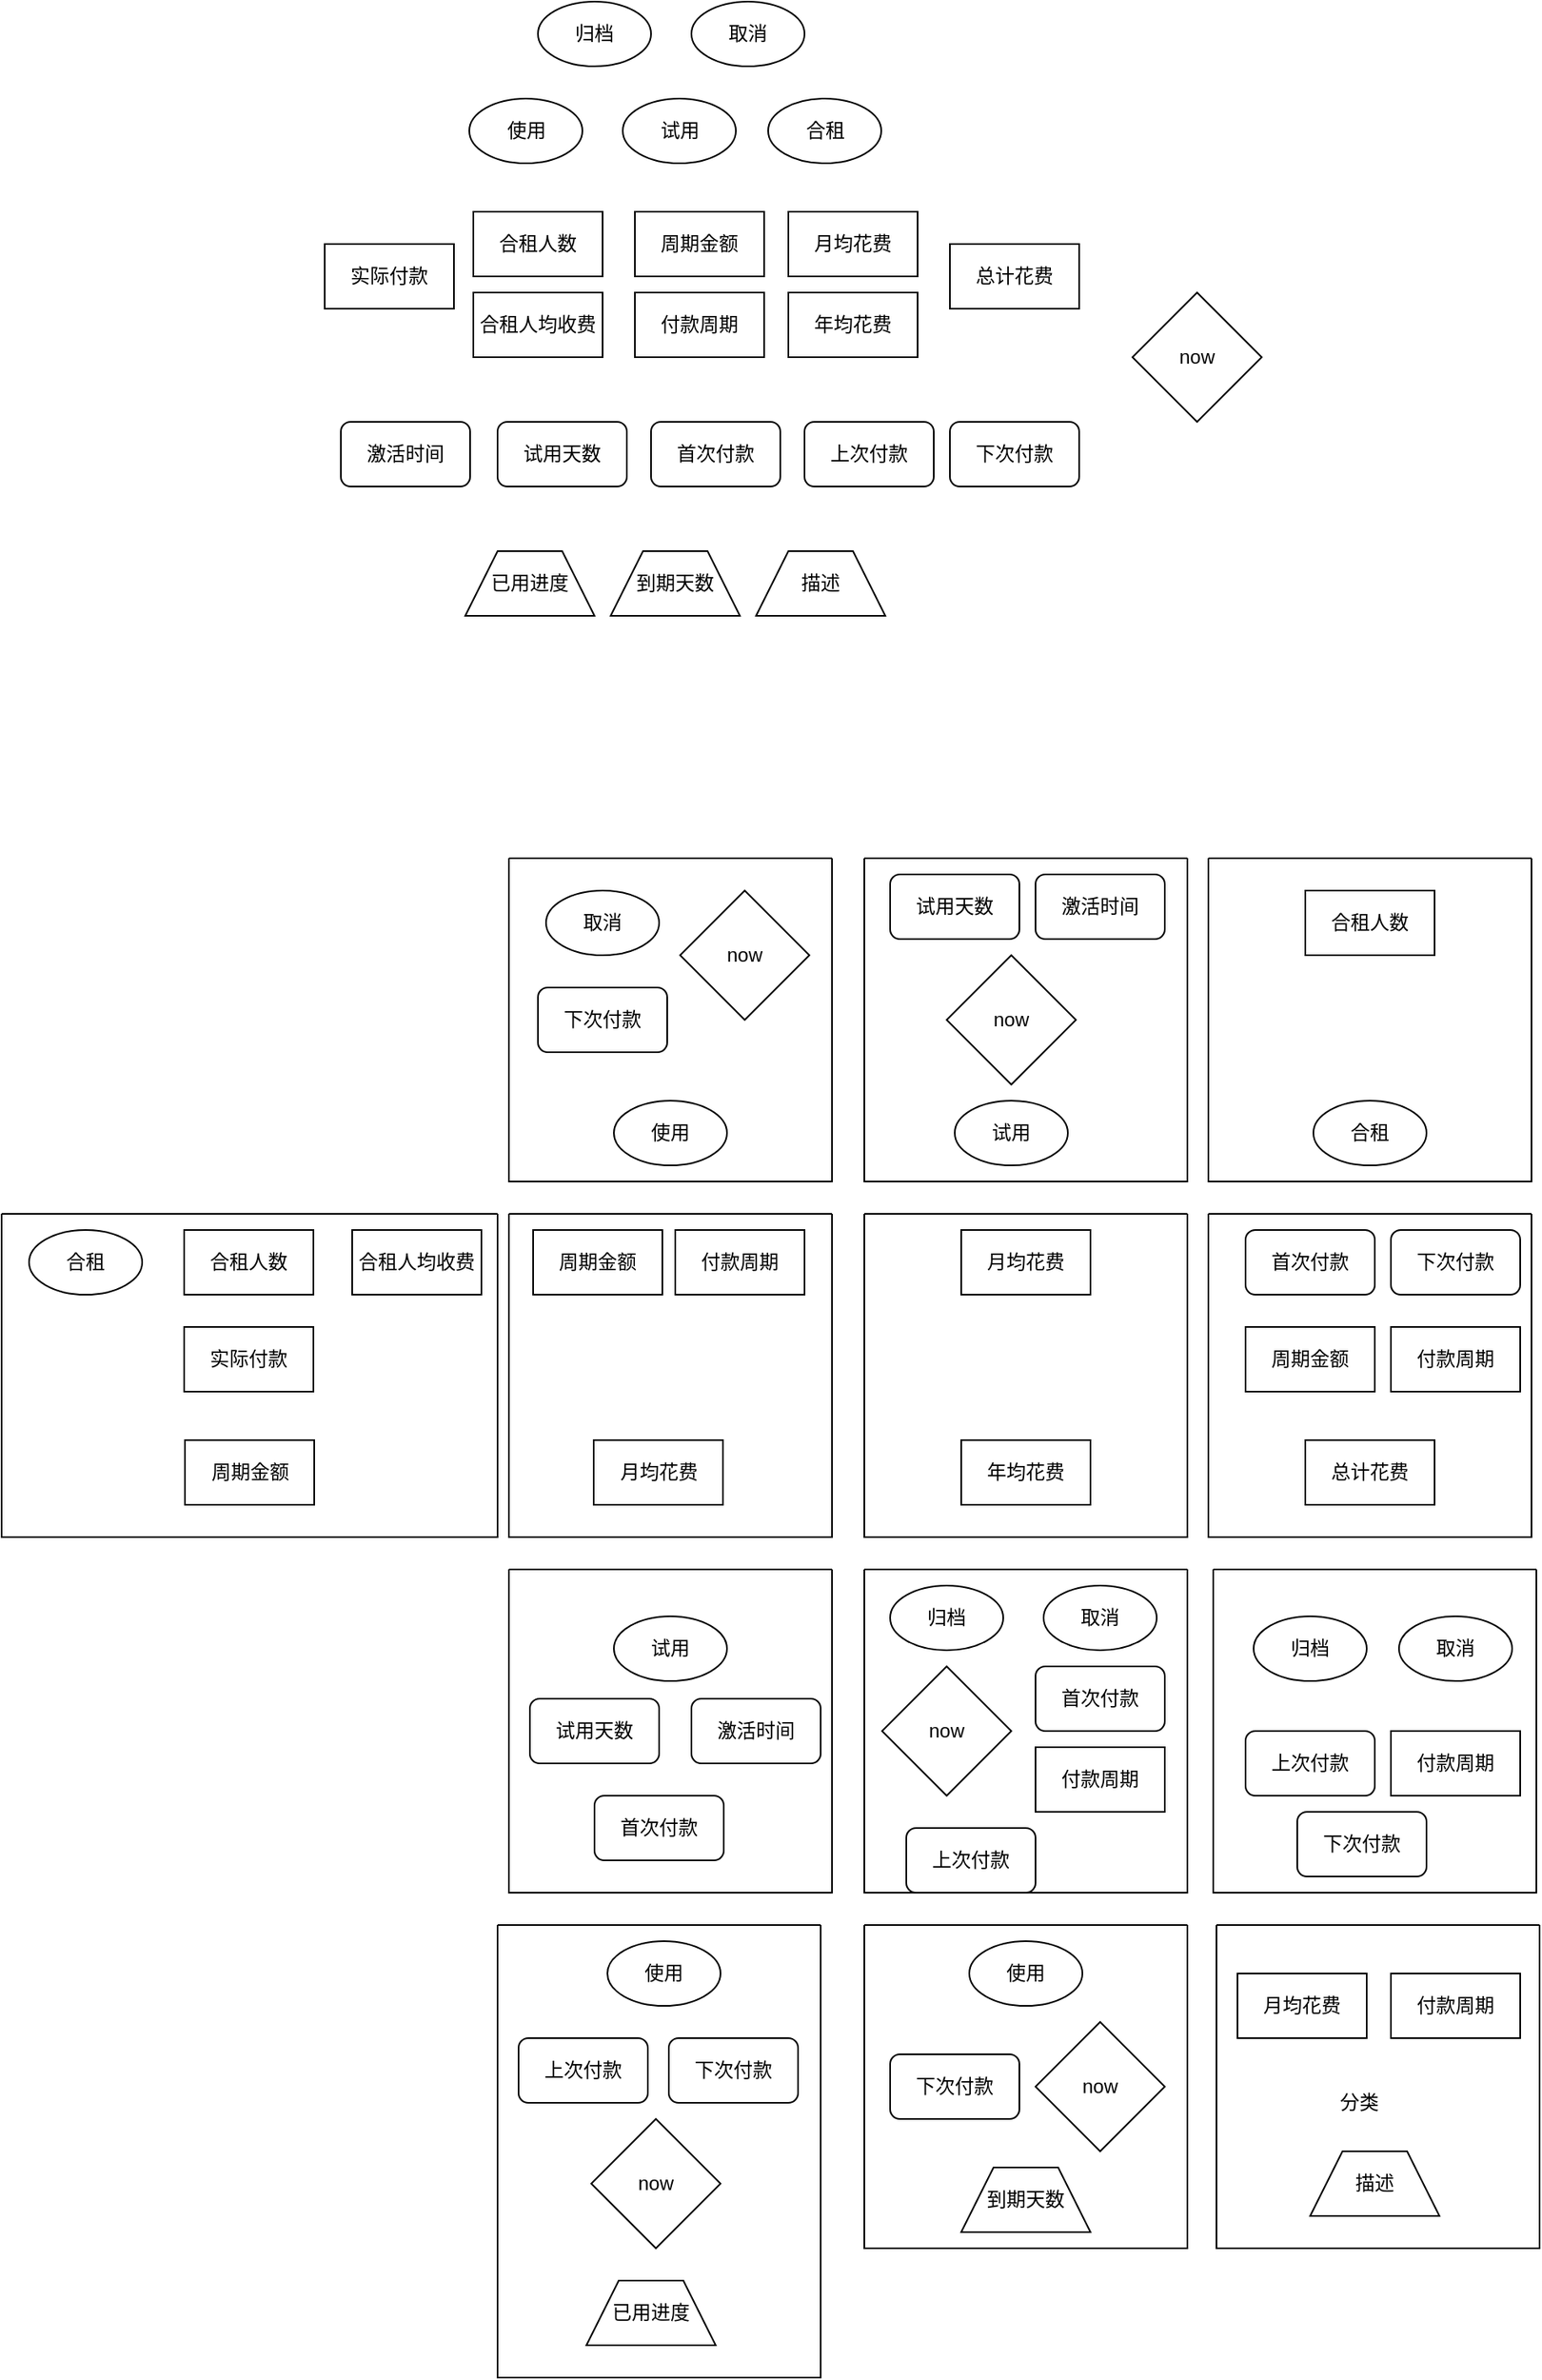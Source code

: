 <mxfile version="18.0.0" type="github">
  <diagram id="C5RBs43oDa-KdzZeNtuy" name="Page-1">
    <mxGraphModel dx="1865" dy="547" grid="1" gridSize="10" guides="1" tooltips="1" connect="1" arrows="1" fold="1" page="1" pageScale="1" pageWidth="827" pageHeight="1169" math="0" shadow="0">
      <root>
        <mxCell id="WIyWlLk6GJQsqaUBKTNV-0" />
        <mxCell id="WIyWlLk6GJQsqaUBKTNV-1" parent="WIyWlLk6GJQsqaUBKTNV-0" />
        <mxCell id="hNW3pUml-DLnn2sBiEHX-16" value="试用" style="ellipse;whiteSpace=wrap;html=1;rounded=0;" parent="WIyWlLk6GJQsqaUBKTNV-1" vertex="1">
          <mxGeometry x="-435.5" y="230" width="70" height="40" as="geometry" />
        </mxCell>
        <mxCell id="hNW3pUml-DLnn2sBiEHX-17" value="合租" style="ellipse;whiteSpace=wrap;html=1;rounded=0;" parent="WIyWlLk6GJQsqaUBKTNV-1" vertex="1">
          <mxGeometry x="-345.5" y="230" width="70" height="40" as="geometry" />
        </mxCell>
        <mxCell id="hNW3pUml-DLnn2sBiEHX-18" value="取消" style="ellipse;whiteSpace=wrap;html=1;rounded=0;" parent="WIyWlLk6GJQsqaUBKTNV-1" vertex="1">
          <mxGeometry x="-393" y="170" width="70" height="40" as="geometry" />
        </mxCell>
        <mxCell id="hNW3pUml-DLnn2sBiEHX-19" value="归档" style="ellipse;whiteSpace=wrap;html=1;rounded=0;" parent="WIyWlLk6GJQsqaUBKTNV-1" vertex="1">
          <mxGeometry x="-488" y="170" width="70" height="40" as="geometry" />
        </mxCell>
        <mxCell id="hNW3pUml-DLnn2sBiEHX-20" value="使用" style="ellipse;whiteSpace=wrap;html=1;rounded=0;" parent="WIyWlLk6GJQsqaUBKTNV-1" vertex="1">
          <mxGeometry x="-530.5" y="230" width="70" height="40" as="geometry" />
        </mxCell>
        <mxCell id="hNW3pUml-DLnn2sBiEHX-21" value="激活时间" style="rounded=1;whiteSpace=wrap;html=1;" parent="WIyWlLk6GJQsqaUBKTNV-1" vertex="1">
          <mxGeometry x="-610" y="430" width="80" height="40" as="geometry" />
        </mxCell>
        <mxCell id="hNW3pUml-DLnn2sBiEHX-22" value="首次付款" style="rounded=1;whiteSpace=wrap;html=1;" parent="WIyWlLk6GJQsqaUBKTNV-1" vertex="1">
          <mxGeometry x="-418" y="430" width="80" height="40" as="geometry" />
        </mxCell>
        <mxCell id="hNW3pUml-DLnn2sBiEHX-23" value="上次付款" style="rounded=1;whiteSpace=wrap;html=1;" parent="WIyWlLk6GJQsqaUBKTNV-1" vertex="1">
          <mxGeometry x="-323" y="430" width="80" height="40" as="geometry" />
        </mxCell>
        <mxCell id="hNW3pUml-DLnn2sBiEHX-24" value="下次付款" style="rounded=1;whiteSpace=wrap;html=1;" parent="WIyWlLk6GJQsqaUBKTNV-1" vertex="1">
          <mxGeometry x="-233" y="430" width="80" height="40" as="geometry" />
        </mxCell>
        <mxCell id="hNW3pUml-DLnn2sBiEHX-25" value="月均花费" style="whiteSpace=wrap;html=1;rounded=0;" parent="WIyWlLk6GJQsqaUBKTNV-1" vertex="1">
          <mxGeometry x="-333" y="300" width="80" height="40" as="geometry" />
        </mxCell>
        <mxCell id="hNW3pUml-DLnn2sBiEHX-28" value="年均花费" style="whiteSpace=wrap;html=1;rounded=0;" parent="WIyWlLk6GJQsqaUBKTNV-1" vertex="1">
          <mxGeometry x="-333" y="350" width="80" height="40" as="geometry" />
        </mxCell>
        <mxCell id="hNW3pUml-DLnn2sBiEHX-29" value="周期金额" style="whiteSpace=wrap;html=1;rounded=0;" parent="WIyWlLk6GJQsqaUBKTNV-1" vertex="1">
          <mxGeometry x="-428" y="300" width="80" height="40" as="geometry" />
        </mxCell>
        <mxCell id="hNW3pUml-DLnn2sBiEHX-30" value="总计花费" style="whiteSpace=wrap;html=1;rounded=0;" parent="WIyWlLk6GJQsqaUBKTNV-1" vertex="1">
          <mxGeometry x="-233" y="320" width="80" height="40" as="geometry" />
        </mxCell>
        <mxCell id="hNW3pUml-DLnn2sBiEHX-34" value="实际付款" style="whiteSpace=wrap;html=1;rounded=0;" parent="WIyWlLk6GJQsqaUBKTNV-1" vertex="1">
          <mxGeometry x="-620" y="320" width="80" height="40" as="geometry" />
        </mxCell>
        <mxCell id="hNW3pUml-DLnn2sBiEHX-39" value="已用进度" style="shape=trapezoid;perimeter=trapezoidPerimeter;whiteSpace=wrap;html=1;fixedSize=1;rounded=0;" parent="WIyWlLk6GJQsqaUBKTNV-1" vertex="1">
          <mxGeometry x="-533" y="510" width="80" height="40" as="geometry" />
        </mxCell>
        <mxCell id="hNW3pUml-DLnn2sBiEHX-40" value="到期天数" style="shape=trapezoid;perimeter=trapezoidPerimeter;whiteSpace=wrap;html=1;fixedSize=1;rounded=0;" parent="WIyWlLk6GJQsqaUBKTNV-1" vertex="1">
          <mxGeometry x="-443" y="510" width="80" height="40" as="geometry" />
        </mxCell>
        <mxCell id="hNW3pUml-DLnn2sBiEHX-41" value="描述" style="shape=trapezoid;perimeter=trapezoidPerimeter;whiteSpace=wrap;html=1;fixedSize=1;rounded=0;" parent="WIyWlLk6GJQsqaUBKTNV-1" vertex="1">
          <mxGeometry x="-353" y="510" width="80" height="40" as="geometry" />
        </mxCell>
        <mxCell id="hNW3pUml-DLnn2sBiEHX-42" value="付款周期" style="whiteSpace=wrap;html=1;rounded=0;" parent="WIyWlLk6GJQsqaUBKTNV-1" vertex="1">
          <mxGeometry x="-428" y="350" width="80" height="40" as="geometry" />
        </mxCell>
        <mxCell id="hNW3pUml-DLnn2sBiEHX-43" value="试用天数" style="rounded=1;whiteSpace=wrap;html=1;" parent="WIyWlLk6GJQsqaUBKTNV-1" vertex="1">
          <mxGeometry x="-513" y="430" width="80" height="40" as="geometry" />
        </mxCell>
        <mxCell id="hNW3pUml-DLnn2sBiEHX-44" value="合租人数" style="whiteSpace=wrap;html=1;rounded=0;" parent="WIyWlLk6GJQsqaUBKTNV-1" vertex="1">
          <mxGeometry x="-528" y="300" width="80" height="40" as="geometry" />
        </mxCell>
        <mxCell id="hNW3pUml-DLnn2sBiEHX-45" value="合租人均收费" style="whiteSpace=wrap;html=1;rounded=0;" parent="WIyWlLk6GJQsqaUBKTNV-1" vertex="1">
          <mxGeometry x="-528" y="350" width="80" height="40" as="geometry" />
        </mxCell>
        <mxCell id="R6iBqLD09b7fv7r1drq2-0" value="" style="swimlane;startSize=0;rounded=0;" parent="WIyWlLk6GJQsqaUBKTNV-1" vertex="1">
          <mxGeometry x="-820" y="920" width="307" height="200" as="geometry">
            <mxRectangle x="-773" y="660" width="80" height="70" as="alternateBounds" />
          </mxGeometry>
        </mxCell>
        <mxCell id="R6iBqLD09b7fv7r1drq2-7" value="周期金额" style="whiteSpace=wrap;html=1;rounded=0;" parent="R6iBqLD09b7fv7r1drq2-0" vertex="1">
          <mxGeometry x="113.5" y="140" width="80" height="40" as="geometry" />
        </mxCell>
        <mxCell id="R6iBqLD09b7fv7r1drq2-8" value="合租" style="ellipse;whiteSpace=wrap;html=1;rounded=0;" parent="R6iBqLD09b7fv7r1drq2-0" vertex="1">
          <mxGeometry x="17" y="10" width="70" height="40" as="geometry" />
        </mxCell>
        <mxCell id="R6iBqLD09b7fv7r1drq2-9" value="实际付款" style="whiteSpace=wrap;html=1;rounded=0;" parent="R6iBqLD09b7fv7r1drq2-0" vertex="1">
          <mxGeometry x="113" y="70" width="80" height="40" as="geometry" />
        </mxCell>
        <mxCell id="R6iBqLD09b7fv7r1drq2-10" value="合租人数" style="whiteSpace=wrap;html=1;rounded=0;" parent="R6iBqLD09b7fv7r1drq2-0" vertex="1">
          <mxGeometry x="113" y="10" width="80" height="40" as="geometry" />
        </mxCell>
        <mxCell id="R6iBqLD09b7fv7r1drq2-11" value="合租人均收费" style="whiteSpace=wrap;html=1;rounded=0;" parent="R6iBqLD09b7fv7r1drq2-0" vertex="1">
          <mxGeometry x="217" y="10" width="80" height="40" as="geometry" />
        </mxCell>
        <mxCell id="R6iBqLD09b7fv7r1drq2-14" value="" style="swimlane;startSize=0;rounded=0;" parent="WIyWlLk6GJQsqaUBKTNV-1" vertex="1">
          <mxGeometry x="-506" y="920" width="200" height="200" as="geometry" />
        </mxCell>
        <mxCell id="R6iBqLD09b7fv7r1drq2-16" value="月均花费" style="whiteSpace=wrap;html=1;rounded=0;" parent="R6iBqLD09b7fv7r1drq2-14" vertex="1">
          <mxGeometry x="52.5" y="140" width="80" height="40" as="geometry" />
        </mxCell>
        <mxCell id="R6iBqLD09b7fv7r1drq2-17" value="周期金额" style="whiteSpace=wrap;html=1;rounded=0;" parent="R6iBqLD09b7fv7r1drq2-14" vertex="1">
          <mxGeometry x="15" y="10" width="80" height="40" as="geometry" />
        </mxCell>
        <mxCell id="R6iBqLD09b7fv7r1drq2-18" value="付款周期" style="whiteSpace=wrap;html=1;rounded=0;" parent="R6iBqLD09b7fv7r1drq2-14" vertex="1">
          <mxGeometry x="103" y="10" width="80" height="40" as="geometry" />
        </mxCell>
        <mxCell id="R6iBqLD09b7fv7r1drq2-15" value="" style="swimlane;startSize=0;rounded=0;" parent="WIyWlLk6GJQsqaUBKTNV-1" vertex="1">
          <mxGeometry x="-286" y="920" width="200" height="200" as="geometry" />
        </mxCell>
        <mxCell id="R6iBqLD09b7fv7r1drq2-19" value="年均花费" style="whiteSpace=wrap;html=1;rounded=0;" parent="R6iBqLD09b7fv7r1drq2-15" vertex="1">
          <mxGeometry x="60" y="140" width="80" height="40" as="geometry" />
        </mxCell>
        <mxCell id="R6iBqLD09b7fv7r1drq2-20" value="月均花费" style="whiteSpace=wrap;html=1;rounded=0;" parent="R6iBqLD09b7fv7r1drq2-15" vertex="1">
          <mxGeometry x="60" y="10" width="80" height="40" as="geometry" />
        </mxCell>
        <mxCell id="R6iBqLD09b7fv7r1drq2-21" value="" style="swimlane;startSize=0;rounded=0;" parent="WIyWlLk6GJQsqaUBKTNV-1" vertex="1">
          <mxGeometry x="-73" y="920" width="200" height="200" as="geometry" />
        </mxCell>
        <mxCell id="R6iBqLD09b7fv7r1drq2-22" value="总计花费" style="whiteSpace=wrap;html=1;rounded=0;" parent="R6iBqLD09b7fv7r1drq2-21" vertex="1">
          <mxGeometry x="60" y="140" width="80" height="40" as="geometry" />
        </mxCell>
        <mxCell id="A5qGSlLvOMLkl97b7kZK-0" value="首次付款" style="rounded=1;whiteSpace=wrap;html=1;" vertex="1" parent="R6iBqLD09b7fv7r1drq2-21">
          <mxGeometry x="23" y="10" width="80" height="40" as="geometry" />
        </mxCell>
        <mxCell id="A5qGSlLvOMLkl97b7kZK-1" value="下次付款" style="rounded=1;whiteSpace=wrap;html=1;" vertex="1" parent="R6iBqLD09b7fv7r1drq2-21">
          <mxGeometry x="113" y="10" width="80" height="40" as="geometry" />
        </mxCell>
        <mxCell id="A5qGSlLvOMLkl97b7kZK-2" value="周期金额" style="whiteSpace=wrap;html=1;rounded=0;" vertex="1" parent="R6iBqLD09b7fv7r1drq2-21">
          <mxGeometry x="23" y="70" width="80" height="40" as="geometry" />
        </mxCell>
        <mxCell id="A5qGSlLvOMLkl97b7kZK-3" value="付款周期" style="whiteSpace=wrap;html=1;rounded=0;" vertex="1" parent="R6iBqLD09b7fv7r1drq2-21">
          <mxGeometry x="113" y="70" width="80" height="40" as="geometry" />
        </mxCell>
        <mxCell id="R6iBqLD09b7fv7r1drq2-24" value="" style="swimlane;startSize=0;rounded=0;" parent="WIyWlLk6GJQsqaUBKTNV-1" vertex="1">
          <mxGeometry x="-506" y="700" width="200" height="200" as="geometry" />
        </mxCell>
        <mxCell id="R6iBqLD09b7fv7r1drq2-25" value="使用" style="ellipse;whiteSpace=wrap;html=1;rounded=0;" parent="R6iBqLD09b7fv7r1drq2-24" vertex="1">
          <mxGeometry x="65" y="150" width="70" height="40" as="geometry" />
        </mxCell>
        <mxCell id="A5qGSlLvOMLkl97b7kZK-4" value="now" style="rhombus;whiteSpace=wrap;html=1;rounded=0;" vertex="1" parent="R6iBqLD09b7fv7r1drq2-24">
          <mxGeometry x="106" y="20" width="80" height="80" as="geometry" />
        </mxCell>
        <mxCell id="A5qGSlLvOMLkl97b7kZK-5" value="下次付款" style="rounded=1;whiteSpace=wrap;html=1;" vertex="1" parent="R6iBqLD09b7fv7r1drq2-24">
          <mxGeometry x="18" y="80" width="80" height="40" as="geometry" />
        </mxCell>
        <mxCell id="A5qGSlLvOMLkl97b7kZK-32" value="取消" style="ellipse;whiteSpace=wrap;html=1;rounded=0;" vertex="1" parent="R6iBqLD09b7fv7r1drq2-24">
          <mxGeometry x="23" y="20" width="70" height="40" as="geometry" />
        </mxCell>
        <mxCell id="R6iBqLD09b7fv7r1drq2-26" value="" style="swimlane;startSize=0;rounded=0;" parent="WIyWlLk6GJQsqaUBKTNV-1" vertex="1">
          <mxGeometry x="-73" y="700" width="200" height="200" as="geometry" />
        </mxCell>
        <mxCell id="R6iBqLD09b7fv7r1drq2-30" value="合租" style="ellipse;whiteSpace=wrap;html=1;rounded=0;" parent="R6iBqLD09b7fv7r1drq2-26" vertex="1">
          <mxGeometry x="65" y="150" width="70" height="40" as="geometry" />
        </mxCell>
        <mxCell id="R6iBqLD09b7fv7r1drq2-31" value="合租人数" style="whiteSpace=wrap;html=1;rounded=0;" parent="R6iBqLD09b7fv7r1drq2-26" vertex="1">
          <mxGeometry x="60" y="20" width="80" height="40" as="geometry" />
        </mxCell>
        <mxCell id="R6iBqLD09b7fv7r1drq2-27" value="" style="swimlane;startSize=0;rounded=0;" parent="WIyWlLk6GJQsqaUBKTNV-1" vertex="1">
          <mxGeometry x="-286" y="700" width="200" height="200" as="geometry" />
        </mxCell>
        <mxCell id="R6iBqLD09b7fv7r1drq2-29" value="试用" style="ellipse;whiteSpace=wrap;html=1;rounded=0;" parent="R6iBqLD09b7fv7r1drq2-27" vertex="1">
          <mxGeometry x="56" y="150" width="70" height="40" as="geometry" />
        </mxCell>
        <mxCell id="R6iBqLD09b7fv7r1drq2-32" value="试用天数" style="rounded=1;whiteSpace=wrap;html=1;" parent="R6iBqLD09b7fv7r1drq2-27" vertex="1">
          <mxGeometry x="16" y="10" width="80" height="40" as="geometry" />
        </mxCell>
        <mxCell id="A5qGSlLvOMLkl97b7kZK-6" value="激活时间" style="rounded=1;whiteSpace=wrap;html=1;" vertex="1" parent="R6iBqLD09b7fv7r1drq2-27">
          <mxGeometry x="106" y="10" width="80" height="40" as="geometry" />
        </mxCell>
        <mxCell id="A5qGSlLvOMLkl97b7kZK-7" value="now" style="rhombus;whiteSpace=wrap;html=1;rounded=0;" vertex="1" parent="R6iBqLD09b7fv7r1drq2-27">
          <mxGeometry x="51" y="60" width="80" height="80" as="geometry" />
        </mxCell>
        <mxCell id="R6iBqLD09b7fv7r1drq2-34" value="" style="swimlane;startSize=0;rounded=0;" parent="WIyWlLk6GJQsqaUBKTNV-1" vertex="1">
          <mxGeometry x="-506" y="1140" width="200" height="200" as="geometry" />
        </mxCell>
        <mxCell id="R6iBqLD09b7fv7r1drq2-37" value="首次付款" style="rounded=1;whiteSpace=wrap;html=1;" parent="R6iBqLD09b7fv7r1drq2-34" vertex="1">
          <mxGeometry x="53" y="140" width="80" height="40" as="geometry" />
        </mxCell>
        <mxCell id="A5qGSlLvOMLkl97b7kZK-9" value="激活时间" style="rounded=1;whiteSpace=wrap;html=1;" vertex="1" parent="R6iBqLD09b7fv7r1drq2-34">
          <mxGeometry x="113" y="80" width="80" height="40" as="geometry" />
        </mxCell>
        <mxCell id="A5qGSlLvOMLkl97b7kZK-10" value="试用天数" style="rounded=1;whiteSpace=wrap;html=1;" vertex="1" parent="R6iBqLD09b7fv7r1drq2-34">
          <mxGeometry x="13" y="80" width="80" height="40" as="geometry" />
        </mxCell>
        <mxCell id="A5qGSlLvOMLkl97b7kZK-11" value="试用" style="ellipse;whiteSpace=wrap;html=1;rounded=0;" vertex="1" parent="R6iBqLD09b7fv7r1drq2-34">
          <mxGeometry x="65" y="29" width="70" height="40" as="geometry" />
        </mxCell>
        <mxCell id="R6iBqLD09b7fv7r1drq2-35" value="" style="swimlane;startSize=0;rounded=0;" parent="WIyWlLk6GJQsqaUBKTNV-1" vertex="1">
          <mxGeometry x="-286" y="1140" width="200" height="200" as="geometry" />
        </mxCell>
        <mxCell id="R6iBqLD09b7fv7r1drq2-38" value="上次付款" style="rounded=1;whiteSpace=wrap;html=1;" parent="R6iBqLD09b7fv7r1drq2-35" vertex="1">
          <mxGeometry x="26" y="160" width="80" height="40" as="geometry" />
        </mxCell>
        <mxCell id="A5qGSlLvOMLkl97b7kZK-12" value="取消" style="ellipse;whiteSpace=wrap;html=1;rounded=0;" vertex="1" parent="R6iBqLD09b7fv7r1drq2-35">
          <mxGeometry x="111" y="10" width="70" height="40" as="geometry" />
        </mxCell>
        <mxCell id="A5qGSlLvOMLkl97b7kZK-13" value="归档" style="ellipse;whiteSpace=wrap;html=1;rounded=0;" vertex="1" parent="R6iBqLD09b7fv7r1drq2-35">
          <mxGeometry x="16" y="10" width="70" height="40" as="geometry" />
        </mxCell>
        <mxCell id="A5qGSlLvOMLkl97b7kZK-14" value="now" style="rhombus;whiteSpace=wrap;html=1;rounded=0;" vertex="1" parent="R6iBqLD09b7fv7r1drq2-35">
          <mxGeometry x="11" y="60" width="80" height="80" as="geometry" />
        </mxCell>
        <mxCell id="A5qGSlLvOMLkl97b7kZK-15" value="首次付款" style="rounded=1;whiteSpace=wrap;html=1;" vertex="1" parent="R6iBqLD09b7fv7r1drq2-35">
          <mxGeometry x="106" y="60" width="80" height="40" as="geometry" />
        </mxCell>
        <mxCell id="A5qGSlLvOMLkl97b7kZK-16" value="付款周期" style="whiteSpace=wrap;html=1;rounded=0;" vertex="1" parent="R6iBqLD09b7fv7r1drq2-35">
          <mxGeometry x="106" y="110" width="80" height="40" as="geometry" />
        </mxCell>
        <mxCell id="R6iBqLD09b7fv7r1drq2-36" value="" style="swimlane;startSize=0;rounded=0;" parent="WIyWlLk6GJQsqaUBKTNV-1" vertex="1">
          <mxGeometry x="-70" y="1140" width="200" height="200" as="geometry" />
        </mxCell>
        <mxCell id="R6iBqLD09b7fv7r1drq2-39" value="下次付款" style="rounded=1;whiteSpace=wrap;html=1;" parent="R6iBqLD09b7fv7r1drq2-36" vertex="1">
          <mxGeometry x="52" y="150" width="80" height="40" as="geometry" />
        </mxCell>
        <mxCell id="A5qGSlLvOMLkl97b7kZK-17" value="上次付款" style="rounded=1;whiteSpace=wrap;html=1;" vertex="1" parent="R6iBqLD09b7fv7r1drq2-36">
          <mxGeometry x="20" y="100" width="80" height="40" as="geometry" />
        </mxCell>
        <mxCell id="A5qGSlLvOMLkl97b7kZK-18" value="付款周期" style="whiteSpace=wrap;html=1;rounded=0;" vertex="1" parent="R6iBqLD09b7fv7r1drq2-36">
          <mxGeometry x="110" y="100" width="80" height="40" as="geometry" />
        </mxCell>
        <mxCell id="A5qGSlLvOMLkl97b7kZK-19" value="归档" style="ellipse;whiteSpace=wrap;html=1;rounded=0;" vertex="1" parent="R6iBqLD09b7fv7r1drq2-36">
          <mxGeometry x="25" y="29" width="70" height="40" as="geometry" />
        </mxCell>
        <mxCell id="A5qGSlLvOMLkl97b7kZK-20" value="取消" style="ellipse;whiteSpace=wrap;html=1;rounded=0;" vertex="1" parent="R6iBqLD09b7fv7r1drq2-36">
          <mxGeometry x="115" y="29" width="70" height="40" as="geometry" />
        </mxCell>
        <mxCell id="R6iBqLD09b7fv7r1drq2-40" value="" style="swimlane;startSize=0;rounded=0;" parent="WIyWlLk6GJQsqaUBKTNV-1" vertex="1">
          <mxGeometry x="-513" y="1360" width="200" height="280" as="geometry" />
        </mxCell>
        <mxCell id="R6iBqLD09b7fv7r1drq2-43" value="已用进度" style="shape=trapezoid;perimeter=trapezoidPerimeter;whiteSpace=wrap;html=1;fixedSize=1;rounded=0;" parent="R6iBqLD09b7fv7r1drq2-40" vertex="1">
          <mxGeometry x="55" y="220" width="80" height="40" as="geometry" />
        </mxCell>
        <mxCell id="A5qGSlLvOMLkl97b7kZK-21" value="使用" style="ellipse;whiteSpace=wrap;html=1;rounded=0;" vertex="1" parent="R6iBqLD09b7fv7r1drq2-40">
          <mxGeometry x="68" y="10" width="70" height="40" as="geometry" />
        </mxCell>
        <mxCell id="A5qGSlLvOMLkl97b7kZK-22" value="上次付款" style="rounded=1;whiteSpace=wrap;html=1;" vertex="1" parent="R6iBqLD09b7fv7r1drq2-40">
          <mxGeometry x="13" y="70" width="80" height="40" as="geometry" />
        </mxCell>
        <mxCell id="A5qGSlLvOMLkl97b7kZK-23" value="下次付款" style="rounded=1;whiteSpace=wrap;html=1;" vertex="1" parent="R6iBqLD09b7fv7r1drq2-40">
          <mxGeometry x="106" y="70" width="80" height="40" as="geometry" />
        </mxCell>
        <mxCell id="A5qGSlLvOMLkl97b7kZK-24" value="now" style="rhombus;whiteSpace=wrap;html=1;rounded=0;" vertex="1" parent="R6iBqLD09b7fv7r1drq2-40">
          <mxGeometry x="58" y="120" width="80" height="80" as="geometry" />
        </mxCell>
        <mxCell id="R6iBqLD09b7fv7r1drq2-41" value="" style="swimlane;startSize=0;rounded=0;" parent="WIyWlLk6GJQsqaUBKTNV-1" vertex="1">
          <mxGeometry x="-286" y="1360" width="200" height="200" as="geometry" />
        </mxCell>
        <mxCell id="R6iBqLD09b7fv7r1drq2-44" value="到期天数" style="shape=trapezoid;perimeter=trapezoidPerimeter;whiteSpace=wrap;html=1;fixedSize=1;rounded=0;" parent="R6iBqLD09b7fv7r1drq2-41" vertex="1">
          <mxGeometry x="60" y="150" width="80" height="40" as="geometry" />
        </mxCell>
        <mxCell id="A5qGSlLvOMLkl97b7kZK-25" value="使用" style="ellipse;whiteSpace=wrap;html=1;rounded=0;" vertex="1" parent="R6iBqLD09b7fv7r1drq2-41">
          <mxGeometry x="65" y="10" width="70" height="40" as="geometry" />
        </mxCell>
        <mxCell id="A5qGSlLvOMLkl97b7kZK-26" value="下次付款" style="rounded=1;whiteSpace=wrap;html=1;" vertex="1" parent="R6iBqLD09b7fv7r1drq2-41">
          <mxGeometry x="16" y="80" width="80" height="40" as="geometry" />
        </mxCell>
        <mxCell id="A5qGSlLvOMLkl97b7kZK-27" value="now" style="rhombus;whiteSpace=wrap;html=1;rounded=0;" vertex="1" parent="R6iBqLD09b7fv7r1drq2-41">
          <mxGeometry x="106" y="60" width="80" height="80" as="geometry" />
        </mxCell>
        <mxCell id="R6iBqLD09b7fv7r1drq2-42" value="" style="swimlane;startSize=0;rounded=0;" parent="WIyWlLk6GJQsqaUBKTNV-1" vertex="1">
          <mxGeometry x="-68" y="1360" width="200" height="200" as="geometry" />
        </mxCell>
        <mxCell id="R6iBqLD09b7fv7r1drq2-45" value="描述" style="shape=trapezoid;perimeter=trapezoidPerimeter;whiteSpace=wrap;html=1;fixedSize=1;rounded=0;" parent="R6iBqLD09b7fv7r1drq2-42" vertex="1">
          <mxGeometry x="58" y="140" width="80" height="40" as="geometry" />
        </mxCell>
        <mxCell id="A5qGSlLvOMLkl97b7kZK-28" value="月均花费" style="whiteSpace=wrap;html=1;rounded=0;" vertex="1" parent="R6iBqLD09b7fv7r1drq2-42">
          <mxGeometry x="13" y="30" width="80" height="40" as="geometry" />
        </mxCell>
        <mxCell id="A5qGSlLvOMLkl97b7kZK-30" value="付款周期" style="whiteSpace=wrap;html=1;rounded=0;" vertex="1" parent="R6iBqLD09b7fv7r1drq2-42">
          <mxGeometry x="108" y="30" width="80" height="40" as="geometry" />
        </mxCell>
        <mxCell id="A5qGSlLvOMLkl97b7kZK-31" value="分类" style="text;html=1;align=center;verticalAlign=middle;resizable=0;points=[];autosize=1;strokeColor=none;fillColor=none;" vertex="1" parent="R6iBqLD09b7fv7r1drq2-42">
          <mxGeometry x="68" y="100" width="40" height="20" as="geometry" />
        </mxCell>
        <mxCell id="R6iBqLD09b7fv7r1drq2-33" value="now" style="rhombus;whiteSpace=wrap;html=1;rounded=0;" parent="WIyWlLk6GJQsqaUBKTNV-1" vertex="1">
          <mxGeometry x="-120" y="350" width="80" height="80" as="geometry" />
        </mxCell>
      </root>
    </mxGraphModel>
  </diagram>
</mxfile>
